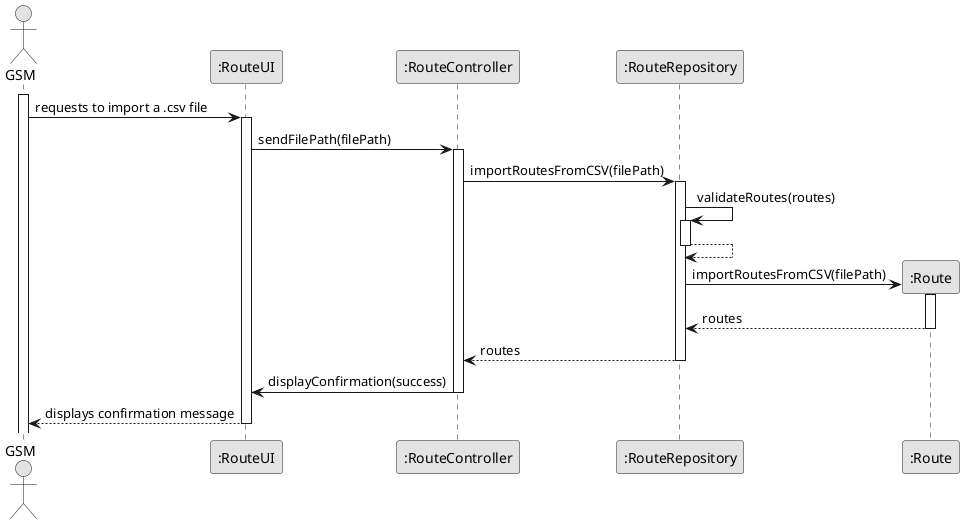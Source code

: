 @startuml
skinparam monochrome true
skinparam packageStyle rectangle
skinparam shadowing false

actor "GSM" as GSM
participant ":RouteUI" as UI
participant ":RouteController" as CTR
participant ":RouteRepository" as Repository
participant ":Route" as Importer

activate GSM

GSM -> UI : requests to import a .csv file
activate UI

UI -> CTR : sendFilePath(filePath)
activate CTR

CTR -> Repository : importRoutesFromCSV(filePath)
activate Repository

Repository -> Repository: validateRoutes(routes)
activate Repository

          Repository --> Repository
          deactivate Repository

Repository -> Importer**: importRoutesFromCSV(filePath)
activate Importer

Importer --> Repository: routes
deactivate Importer

Repository --> CTR: routes
deactivate Repository

CTR -> UI : displayConfirmation(success)
deactivate CTR

UI --> GSM : displays confirmation message
deactivate UI

@enduml
